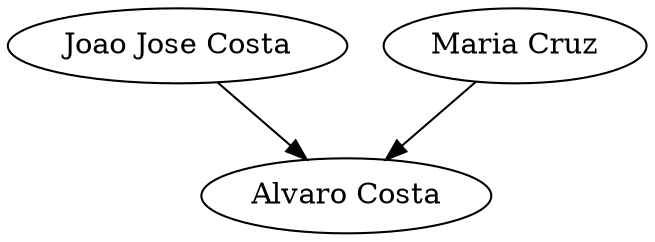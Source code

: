 // Árvore genealógica
digraph {
	1 [label="Alvaro Costa"]
	2 [label="Joao Jose Costa"]
	3 [label="Maria Cruz"]
	2 -> 1
	3 -> 1
}
